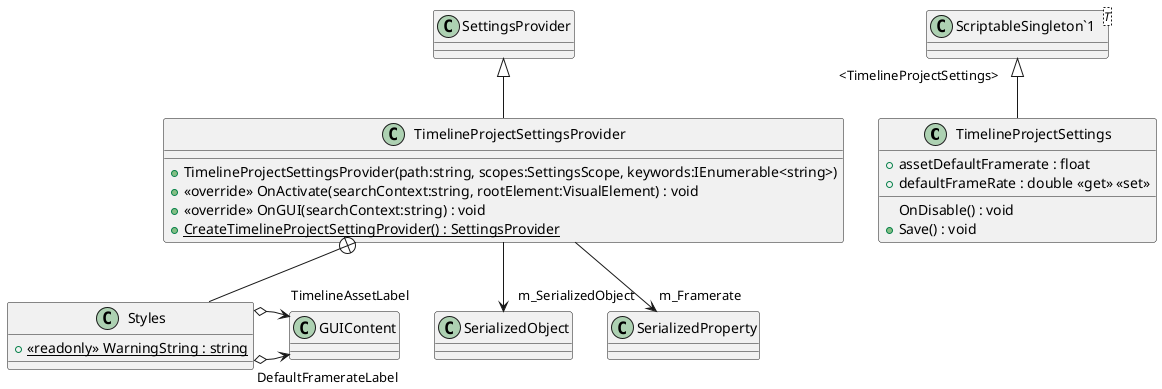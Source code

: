@startuml
class TimelineProjectSettings {
    + assetDefaultFramerate : float
    + defaultFrameRate : double <<get>> <<set>>
    OnDisable() : void
    + Save() : void
}
class TimelineProjectSettingsProvider {
    + TimelineProjectSettingsProvider(path:string, scopes:SettingsScope, keywords:IEnumerable<string>)
    + <<override>> OnActivate(searchContext:string, rootElement:VisualElement) : void
    + <<override>> OnGUI(searchContext:string) : void
    + {static} CreateTimelineProjectSettingProvider() : SettingsProvider
}
class "ScriptableSingleton`1"<T> {
}
class Styles {
    + {static} <<readonly>> WarningString : string
}
"ScriptableSingleton`1" "<TimelineProjectSettings>" <|-- TimelineProjectSettings
SettingsProvider <|-- TimelineProjectSettingsProvider
TimelineProjectSettingsProvider --> "m_SerializedObject" SerializedObject
TimelineProjectSettingsProvider --> "m_Framerate" SerializedProperty
TimelineProjectSettingsProvider +-- Styles
Styles o-> "DefaultFramerateLabel" GUIContent
Styles o-> "TimelineAssetLabel" GUIContent
@enduml

